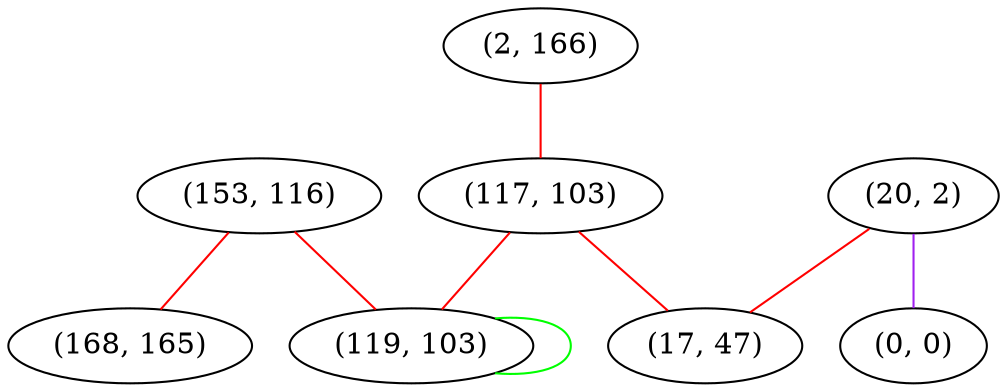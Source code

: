graph "" {
"(2, 166)";
"(20, 2)";
"(0, 0)";
"(153, 116)";
"(117, 103)";
"(168, 165)";
"(119, 103)";
"(17, 47)";
"(2, 166)" -- "(117, 103)"  [color=red, key=0, weight=1];
"(20, 2)" -- "(0, 0)"  [color=purple, key=0, weight=4];
"(20, 2)" -- "(17, 47)"  [color=red, key=0, weight=1];
"(153, 116)" -- "(168, 165)"  [color=red, key=0, weight=1];
"(153, 116)" -- "(119, 103)"  [color=red, key=0, weight=1];
"(117, 103)" -- "(119, 103)"  [color=red, key=0, weight=1];
"(117, 103)" -- "(17, 47)"  [color=red, key=0, weight=1];
"(119, 103)" -- "(119, 103)"  [color=green, key=0, weight=2];
}
